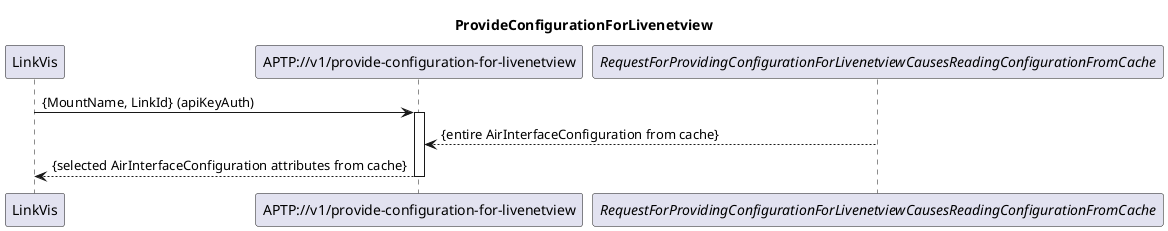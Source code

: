 @startuml ProvideConfigForLivenetview
skinparam responseMessageBelowArrow true

title
ProvideConfigurationForLivenetview
end title

participant "LinkVis" as LinkVis
participant "APTP://v1/provide-configuration-for-livenetview" as APTP_Config
participant "<i>RequestForProvidingConfigurationForLivenetviewCausesReadingConfigurationFromCache</i>" as ReadingConfigCache


LinkVis -> APTP_Config: {MountName, LinkId} (apiKeyAuth)

activate APTP_Config


ReadingConfigCache --> APTP_Config: {entire AirInterfaceConfiguration from cache}

APTP_Config --> LinkVis: {selected AirInterfaceConfiguration attributes from cache}

deactivate APTP_Config

@enduml